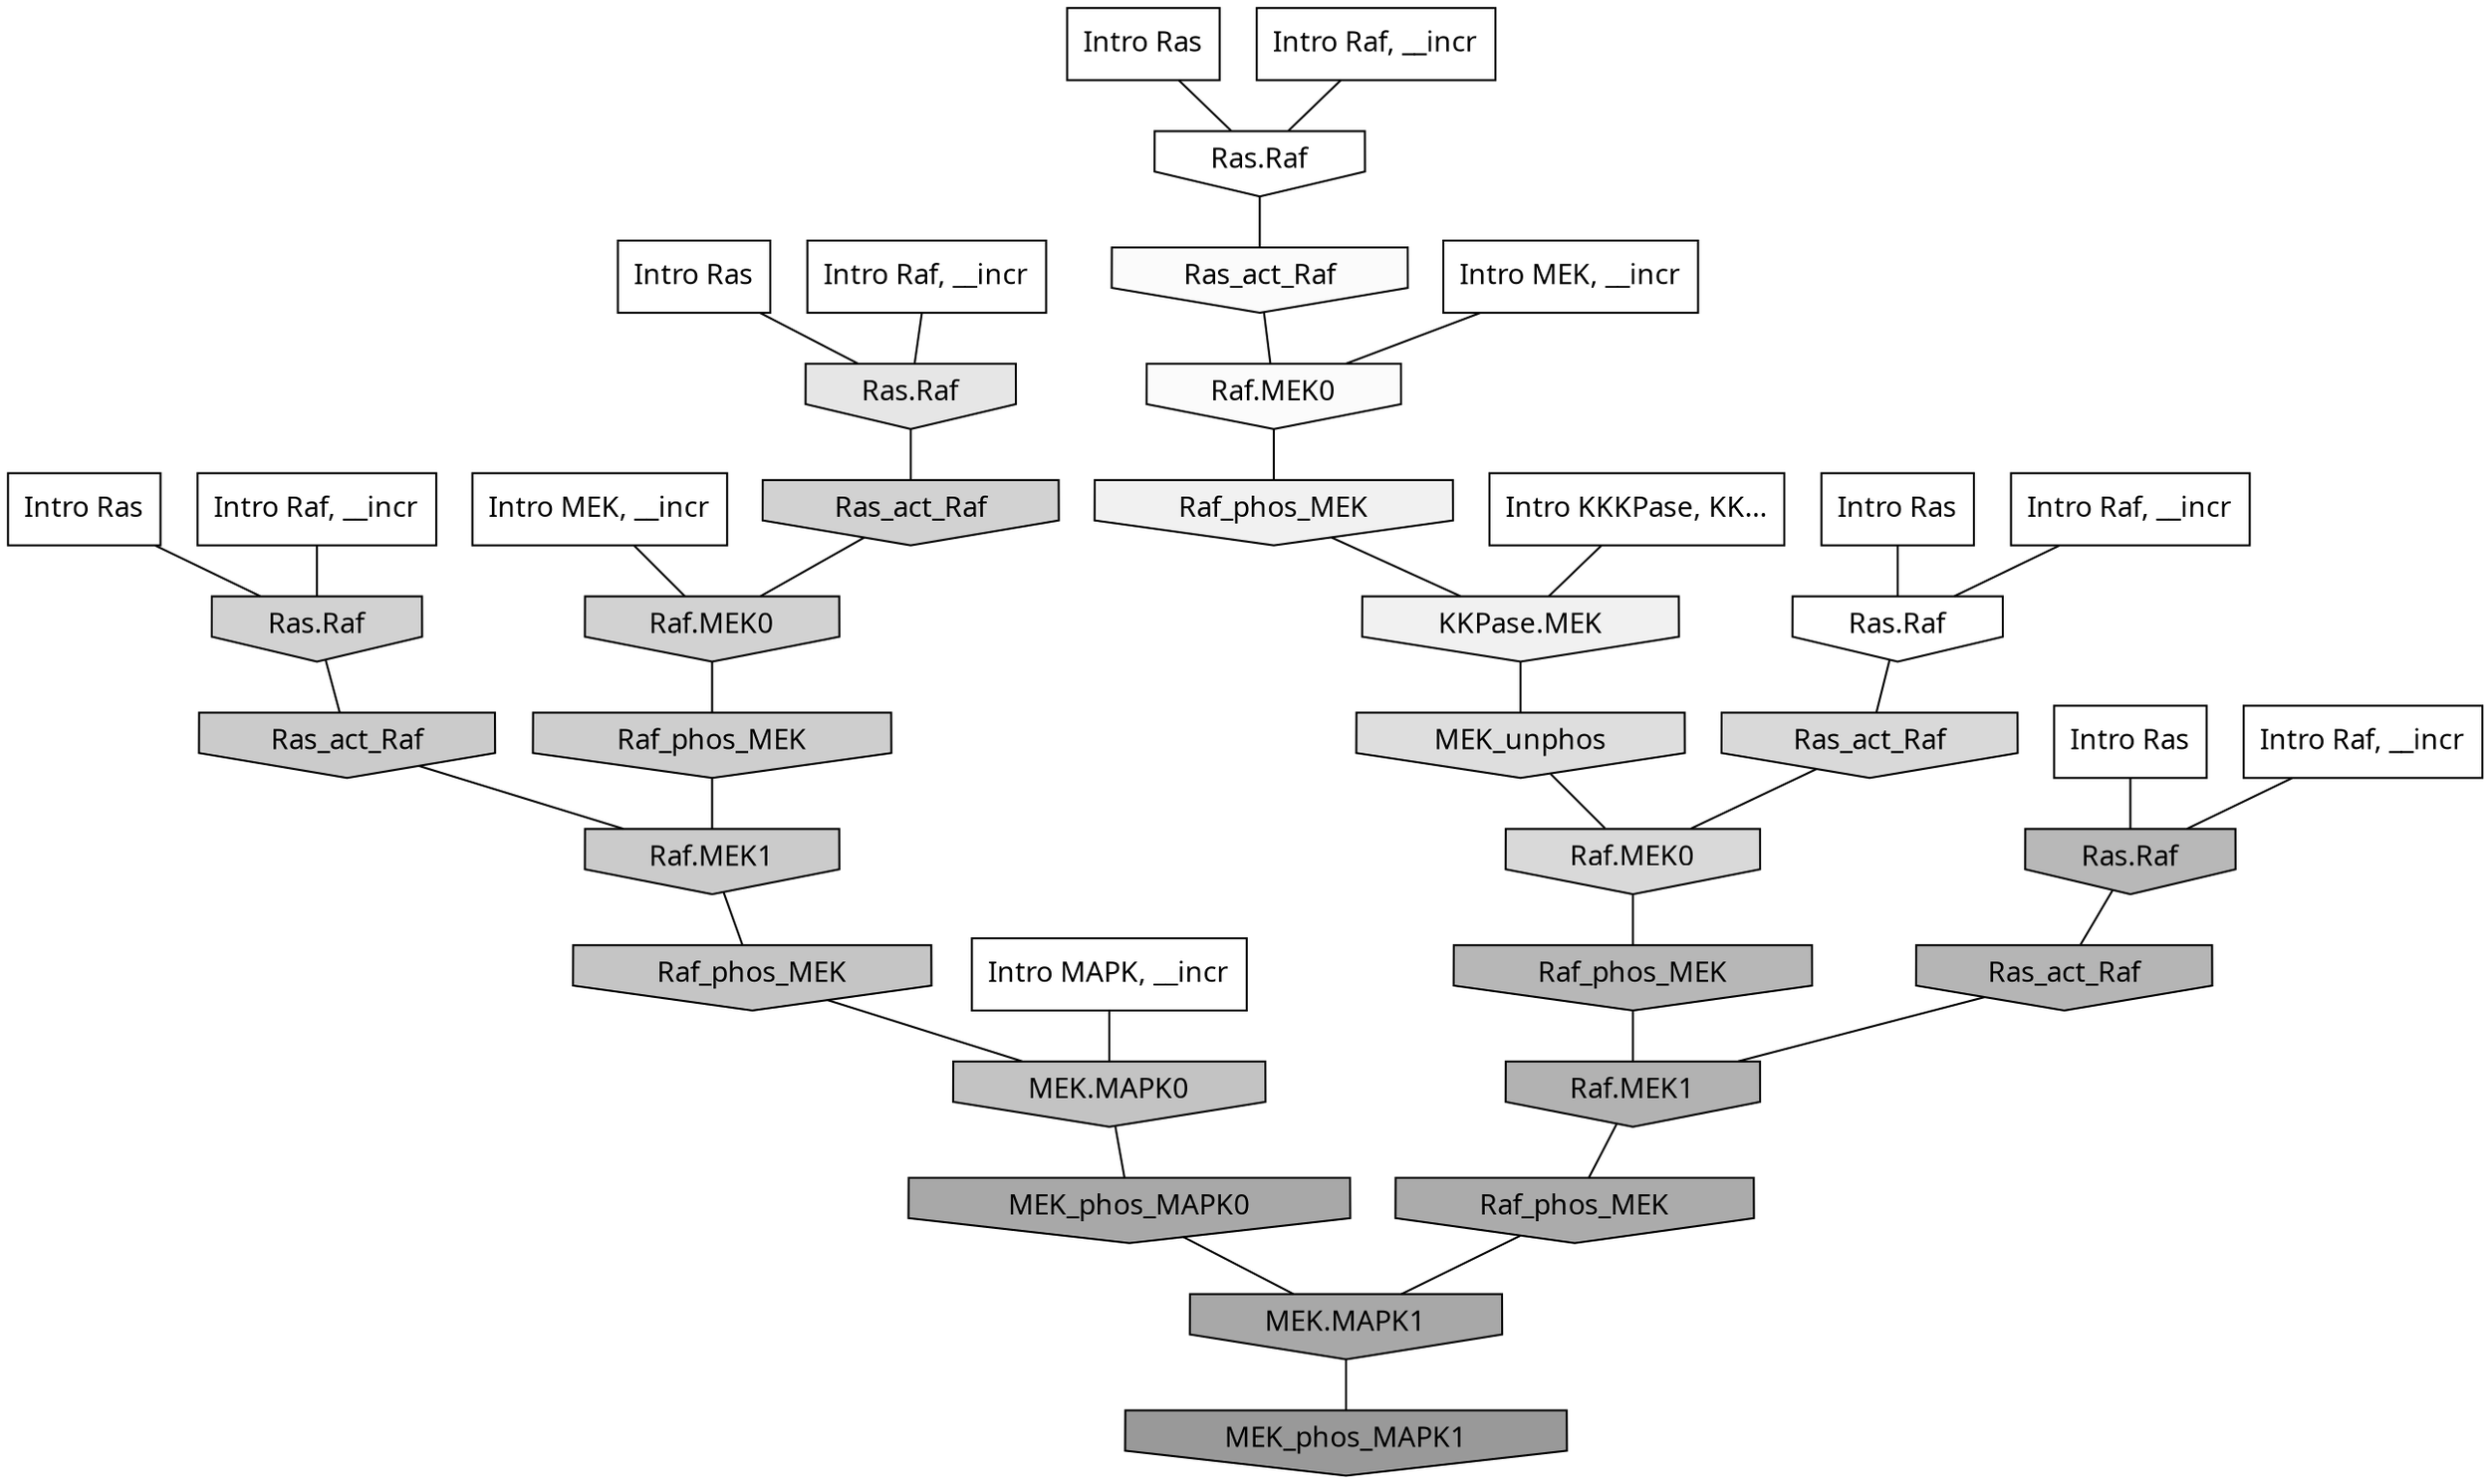 digraph G{
  rankdir="TB";
  ranksep=0.30;
  node [fontname="CMU Serif"];
  edge [fontname="CMU Serif"];
  
  33 [label="Intro Ras", shape=rectangle, style=filled, fillcolor="0.000 0.000 1.000"]
  
  73 [label="Intro Ras", shape=rectangle, style=filled, fillcolor="0.000 0.000 1.000"]
  
  85 [label="Intro Ras", shape=rectangle, style=filled, fillcolor="0.000 0.000 1.000"]
  
  87 [label="Intro Ras", shape=rectangle, style=filled, fillcolor="0.000 0.000 1.000"]
  
  88 [label="Intro Ras", shape=rectangle, style=filled, fillcolor="0.000 0.000 1.000"]
  
  174 [label="Intro Raf, __incr", shape=rectangle, style=filled, fillcolor="0.000 0.000 1.000"]
  
  643 [label="Intro Raf, __incr", shape=rectangle, style=filled, fillcolor="0.000 0.000 1.000"]
  
  653 [label="Intro Raf, __incr", shape=rectangle, style=filled, fillcolor="0.000 0.000 1.000"]
  
  726 [label="Intro Raf, __incr", shape=rectangle, style=filled, fillcolor="0.000 0.000 1.000"]
  
  855 [label="Intro Raf, __incr", shape=rectangle, style=filled, fillcolor="0.000 0.000 1.000"]
  
  1354 [label="Intro MEK, __incr", shape=rectangle, style=filled, fillcolor="0.000 0.000 1.000"]
  
  1806 [label="Intro MEK, __incr", shape=rectangle, style=filled, fillcolor="0.000 0.000 1.000"]
  
  2999 [label="Intro MAPK, __incr", shape=rectangle, style=filled, fillcolor="0.000 0.000 1.000"]
  
  3191 [label="Intro KKKPase, KK...", shape=rectangle, style=filled, fillcolor="0.000 0.000 1.000"]
  
  3233 [label="Ras.Raf", shape=invhouse, style=filled, fillcolor="0.000 0.000 1.000"]
  
  3278 [label="Ras.Raf", shape=invhouse, style=filled, fillcolor="0.000 0.000 1.000"]
  
  3424 [label="Ras_act_Raf", shape=invhouse, style=filled, fillcolor="0.000 0.000 0.984"]
  
  3427 [label="Raf.MEK0", shape=invhouse, style=filled, fillcolor="0.000 0.000 0.983"]
  
  3882 [label="Raf_phos_MEK", shape=invhouse, style=filled, fillcolor="0.000 0.000 0.945"]
  
  3902 [label="KKPase.MEK", shape=invhouse, style=filled, fillcolor="0.000 0.000 0.945"]
  
  4747 [label="Ras.Raf", shape=invhouse, style=filled, fillcolor="0.000 0.000 0.900"]
  
  5415 [label="MEK_unphos", shape=invhouse, style=filled, fillcolor="0.000 0.000 0.869"]
  
  5820 [label="Ras_act_Raf", shape=invhouse, style=filled, fillcolor="0.000 0.000 0.850"]
  
  5822 [label="Raf.MEK0", shape=invhouse, style=filled, fillcolor="0.000 0.000 0.850"]
  
  6523 [label="Ras_act_Raf", shape=invhouse, style=filled, fillcolor="0.000 0.000 0.822"]
  
  6527 [label="Raf.MEK0", shape=invhouse, style=filled, fillcolor="0.000 0.000 0.822"]
  
  6531 [label="Ras.Raf", shape=invhouse, style=filled, fillcolor="0.000 0.000 0.822"]
  
  7111 [label="Raf_phos_MEK", shape=invhouse, style=filled, fillcolor="0.000 0.000 0.805"]
  
  7551 [label="Ras_act_Raf", shape=invhouse, style=filled, fillcolor="0.000 0.000 0.795"]
  
  7555 [label="Raf.MEK1", shape=invhouse, style=filled, fillcolor="0.000 0.000 0.795"]
  
  8481 [label="Raf_phos_MEK", shape=invhouse, style=filled, fillcolor="0.000 0.000 0.771"]
  
  8815 [label="MEK.MAPK0", shape=invhouse, style=filled, fillcolor="0.000 0.000 0.762"]
  
  11185 [label="Ras.Raf", shape=invhouse, style=filled, fillcolor="0.000 0.000 0.720"]
  
  11425 [label="Raf_phos_MEK", shape=invhouse, style=filled, fillcolor="0.000 0.000 0.717"]
  
  12049 [label="Ras_act_Raf", shape=invhouse, style=filled, fillcolor="0.000 0.000 0.708"]
  
  12833 [label="Raf.MEK1", shape=invhouse, style=filled, fillcolor="0.000 0.000 0.697"]
  
  15089 [label="Raf_phos_MEK", shape=invhouse, style=filled, fillcolor="0.000 0.000 0.671"]
  
  15940 [label="MEK_phos_MAPK0", shape=invhouse, style=filled, fillcolor="0.000 0.000 0.658"]
  
  15941 [label="MEK.MAPK1", shape=invhouse, style=filled, fillcolor="0.000 0.000 0.658"]
  
  18263 [label="MEK_phos_MAPK1", shape=invhouse, style=filled, fillcolor="0.000 0.000 0.600"]
  
  
  15941 -> 18263 [dir=none, color="0.000 0.000 0.000"] 
  15940 -> 15941 [dir=none, color="0.000 0.000 0.000"] 
  15089 -> 15941 [dir=none, color="0.000 0.000 0.000"] 
  12833 -> 15089 [dir=none, color="0.000 0.000 0.000"] 
  12049 -> 12833 [dir=none, color="0.000 0.000 0.000"] 
  11425 -> 12833 [dir=none, color="0.000 0.000 0.000"] 
  11185 -> 12049 [dir=none, color="0.000 0.000 0.000"] 
  8815 -> 15940 [dir=none, color="0.000 0.000 0.000"] 
  8481 -> 8815 [dir=none, color="0.000 0.000 0.000"] 
  7555 -> 8481 [dir=none, color="0.000 0.000 0.000"] 
  7551 -> 7555 [dir=none, color="0.000 0.000 0.000"] 
  7111 -> 7555 [dir=none, color="0.000 0.000 0.000"] 
  6531 -> 7551 [dir=none, color="0.000 0.000 0.000"] 
  6527 -> 7111 [dir=none, color="0.000 0.000 0.000"] 
  6523 -> 6527 [dir=none, color="0.000 0.000 0.000"] 
  5822 -> 11425 [dir=none, color="0.000 0.000 0.000"] 
  5820 -> 5822 [dir=none, color="0.000 0.000 0.000"] 
  5415 -> 5822 [dir=none, color="0.000 0.000 0.000"] 
  4747 -> 6523 [dir=none, color="0.000 0.000 0.000"] 
  3902 -> 5415 [dir=none, color="0.000 0.000 0.000"] 
  3882 -> 3902 [dir=none, color="0.000 0.000 0.000"] 
  3427 -> 3882 [dir=none, color="0.000 0.000 0.000"] 
  3424 -> 3427 [dir=none, color="0.000 0.000 0.000"] 
  3278 -> 3424 [dir=none, color="0.000 0.000 0.000"] 
  3233 -> 5820 [dir=none, color="0.000 0.000 0.000"] 
  3191 -> 3902 [dir=none, color="0.000 0.000 0.000"] 
  2999 -> 8815 [dir=none, color="0.000 0.000 0.000"] 
  1806 -> 3427 [dir=none, color="0.000 0.000 0.000"] 
  1354 -> 6527 [dir=none, color="0.000 0.000 0.000"] 
  855 -> 3278 [dir=none, color="0.000 0.000 0.000"] 
  726 -> 6531 [dir=none, color="0.000 0.000 0.000"] 
  653 -> 3233 [dir=none, color="0.000 0.000 0.000"] 
  643 -> 11185 [dir=none, color="0.000 0.000 0.000"] 
  174 -> 4747 [dir=none, color="0.000 0.000 0.000"] 
  88 -> 3233 [dir=none, color="0.000 0.000 0.000"] 
  87 -> 6531 [dir=none, color="0.000 0.000 0.000"] 
  85 -> 11185 [dir=none, color="0.000 0.000 0.000"] 
  73 -> 4747 [dir=none, color="0.000 0.000 0.000"] 
  33 -> 3278 [dir=none, color="0.000 0.000 0.000"] 
  
  }
